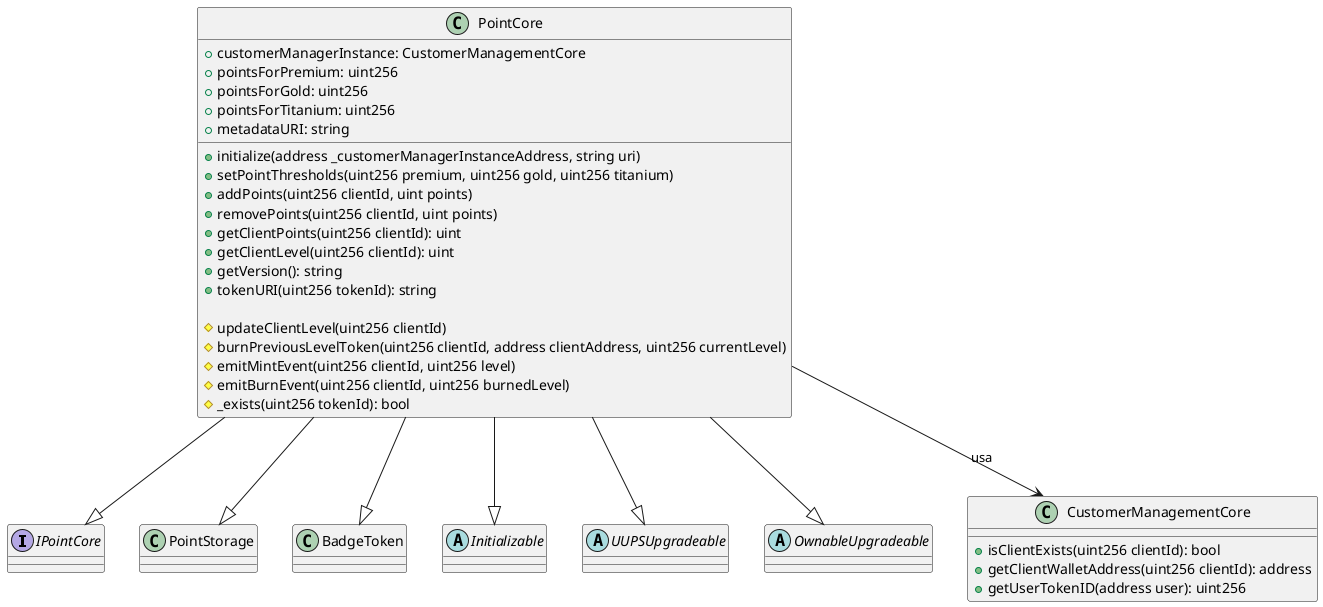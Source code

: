 @startuml
' -- Contractos e Estruturas Importadas --

interface IPointCore
class PointStorage
class BadgeToken

' -- Classes e Heranças --
abstract class Initializable
abstract class UUPSUpgradeable
abstract class OwnableUpgradeable
class CustomerManagementCore {
    +isClientExists(uint256 clientId): bool
    +getClientWalletAddress(uint256 clientId): address
    +getUserTokenID(address user): uint256
}

' -- Classe Principal: PointCore --

class PointCore {
    + customerManagerInstance: CustomerManagementCore
    + pointsForPremium: uint256
    + pointsForGold: uint256
    + pointsForTitanium: uint256
    + metadataURI: string

    ' -- Métodos Públicos --
    + initialize(address _customerManagerInstanceAddress, string uri)
    + setPointThresholds(uint256 premium, uint256 gold, uint256 titanium)
    + addPoints(uint256 clientId, uint points)
    + removePoints(uint256 clientId, uint points)
    + getClientPoints(uint256 clientId): uint
    + getClientLevel(uint256 clientId): uint
    + getVersion(): string
    + tokenURI(uint256 tokenId): string

    ' -- Métodos Internos --
    # updateClientLevel(uint256 clientId)
    # burnPreviousLevelToken(uint256 clientId, address clientAddress, uint256 currentLevel)
    # emitMintEvent(uint256 clientId, uint256 level)
    # emitBurnEvent(uint256 clientId, uint256 burnedLevel)
    # _exists(uint256 tokenId): bool
}

' -- Relacionamentos de Herança e Composição --
PointCore --|> Initializable
PointCore --|> UUPSUpgradeable
PointCore --|> OwnableUpgradeable
PointCore --|> IPointCore
PointCore --|> PointStorage
PointCore --|> BadgeToken
PointCore --> CustomerManagementCore : usa

@enduml
